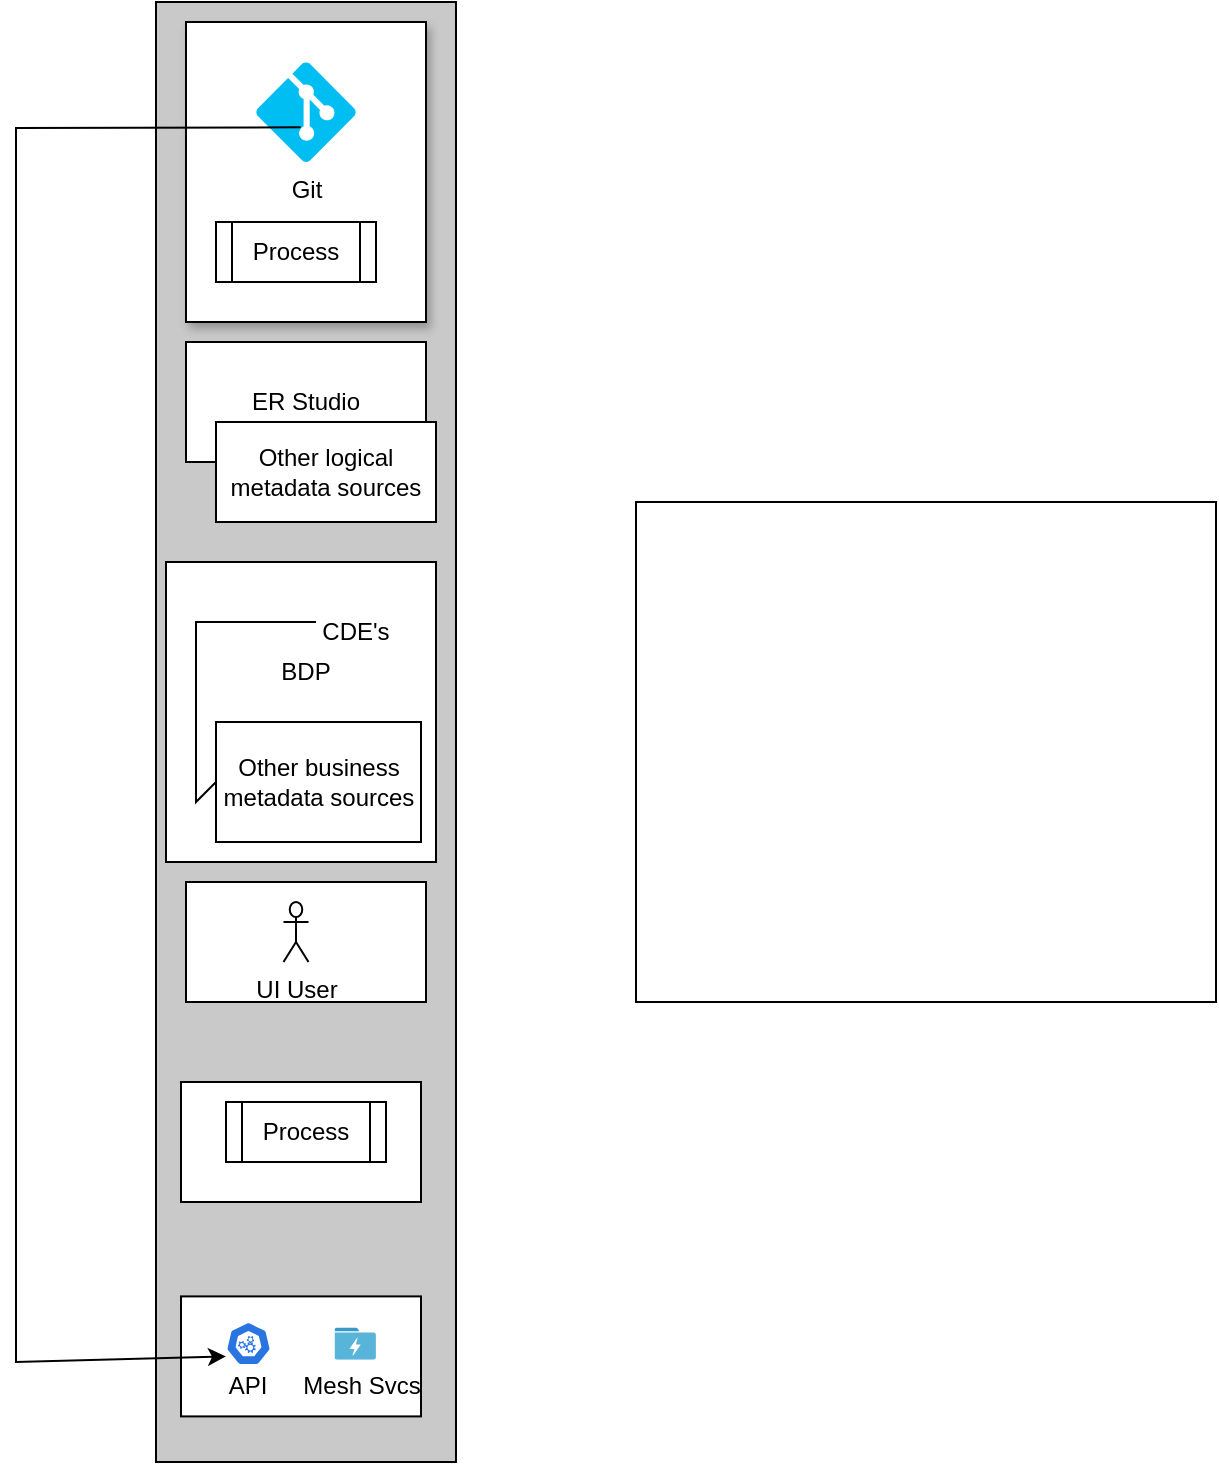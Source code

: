 <mxfile version="23.1.4" type="github">
  <diagram name="Page-1" id="dE6yGRrycPSdIeFdvO5s">
    <mxGraphModel dx="1820" dy="1249" grid="1" gridSize="10" guides="1" tooltips="1" connect="1" arrows="1" fold="1" page="1" pageScale="1" pageWidth="827" pageHeight="1169" math="0" shadow="0">
      <root>
        <mxCell id="0" />
        <mxCell id="1" parent="0" />
        <mxCell id="hkPZR-MXZNHqxhCfoVSz-6" value="" style="rounded=0;whiteSpace=wrap;html=1;" parent="1" vertex="1">
          <mxGeometry x="-735" y="270" width="115" height="100" as="geometry" />
        </mxCell>
        <mxCell id="hkPZR-MXZNHqxhCfoVSz-1" value="" style="rounded=0;whiteSpace=wrap;html=1;fillColor=#C9C9C9;" parent="1" vertex="1">
          <mxGeometry x="-750" y="250" width="150" height="730" as="geometry" />
        </mxCell>
        <mxCell id="hkPZR-MXZNHqxhCfoVSz-2" value="ER Studio" style="rounded=0;whiteSpace=wrap;html=1;" parent="1" vertex="1">
          <mxGeometry x="-735" y="420" width="120" height="60" as="geometry" />
        </mxCell>
        <mxCell id="hkPZR-MXZNHqxhCfoVSz-3" value="Other logical metadata sources" style="rounded=0;whiteSpace=wrap;html=1;" parent="1" vertex="1">
          <mxGeometry x="-720" y="460" width="110" height="50" as="geometry" />
        </mxCell>
        <mxCell id="hkPZR-MXZNHqxhCfoVSz-8" value="" style="rounded=0;whiteSpace=wrap;html=1;strokeColor=default;shadow=1;" parent="1" vertex="1">
          <mxGeometry x="-735" y="260" width="120" height="150" as="geometry" />
        </mxCell>
        <mxCell id="hkPZR-MXZNHqxhCfoVSz-4" value="Git" style="verticalLabelPosition=bottom;html=1;verticalAlign=top;align=center;strokeColor=none;fillColor=#00BEF2;shape=mxgraph.azure.git_repository;" parent="1" vertex="1">
          <mxGeometry x="-700" y="280" width="50" height="50" as="geometry" />
        </mxCell>
        <mxCell id="hkPZR-MXZNHqxhCfoVSz-7" value="Process" style="shape=process;whiteSpace=wrap;html=1;backgroundOutline=1;" parent="1" vertex="1">
          <mxGeometry x="-720" y="360" width="80" height="30" as="geometry" />
        </mxCell>
        <mxCell id="hkPZR-MXZNHqxhCfoVSz-10" value="" style="rounded=0;whiteSpace=wrap;html=1;" parent="1" vertex="1">
          <mxGeometry x="-745" y="530" width="135" height="150" as="geometry" />
        </mxCell>
        <mxCell id="hkPZR-MXZNHqxhCfoVSz-9" value="Other business metadata sources" style="rounded=0;whiteSpace=wrap;html=1;" parent="1" vertex="1">
          <mxGeometry x="-720" y="610" width="102.5" height="60" as="geometry" />
        </mxCell>
        <mxCell id="hkPZR-MXZNHqxhCfoVSz-12" value="" style="rounded=0;whiteSpace=wrap;html=1;" parent="1" vertex="1">
          <mxGeometry x="-735" y="690" width="120" height="60" as="geometry" />
        </mxCell>
        <mxCell id="hkPZR-MXZNHqxhCfoVSz-13" value="UI User" style="shape=umlActor;verticalLabelPosition=bottom;verticalAlign=top;html=1;outlineConnect=0;" parent="1" vertex="1">
          <mxGeometry x="-686.25" y="700" width="12.5" height="30" as="geometry" />
        </mxCell>
        <mxCell id="hkPZR-MXZNHqxhCfoVSz-17" value="" style="rounded=0;whiteSpace=wrap;html=1;" parent="1" vertex="1">
          <mxGeometry x="-737.5" y="790" width="120" height="60" as="geometry" />
        </mxCell>
        <mxCell id="hkPZR-MXZNHqxhCfoVSz-14" value="Process" style="shape=process;whiteSpace=wrap;html=1;backgroundOutline=1;" parent="1" vertex="1">
          <mxGeometry x="-715" y="800" width="80" height="30" as="geometry" />
        </mxCell>
        <mxCell id="hkPZR-MXZNHqxhCfoVSz-22" value="" style="rounded=0;whiteSpace=wrap;html=1;" parent="1" vertex="1">
          <mxGeometry x="-737.5" y="897.2" width="120" height="60" as="geometry" />
        </mxCell>
        <mxCell id="hkPZR-MXZNHqxhCfoVSz-20" value="" style="aspect=fixed;sketch=0;html=1;dashed=0;whitespace=wrap;fillColor=#2875E2;strokeColor=#ffffff;points=[[0.005,0.63,0],[0.1,0.2,0],[0.9,0.2,0],[0.5,0,0],[0.995,0.63,0],[0.72,0.99,0],[0.5,1,0],[0.28,0.99,0]];shape=mxgraph.kubernetes.icon2;prIcon=api" parent="1" vertex="1">
          <mxGeometry x="-715" y="910" width="22.5" height="21.6" as="geometry" />
        </mxCell>
        <mxCell id="hkPZR-MXZNHqxhCfoVSz-23" value="API" style="text;html=1;align=center;verticalAlign=middle;whiteSpace=wrap;rounded=0;" parent="1" vertex="1">
          <mxGeometry x="-733.75" y="927.2" width="60" height="30" as="geometry" />
        </mxCell>
        <mxCell id="hkPZR-MXZNHqxhCfoVSz-24" value="" style="image;sketch=0;aspect=fixed;html=1;points=[];align=center;fontSize=12;image=img/lib/mscae/Data_Lake_Store.svg;" parent="1" vertex="1">
          <mxGeometry x="-660.77" y="912.7" width="20.77" height="16.2" as="geometry" />
        </mxCell>
        <mxCell id="hkPZR-MXZNHqxhCfoVSz-25" value="Mesh Svcs" style="text;html=1;align=center;verticalAlign=middle;whiteSpace=wrap;rounded=0;" parent="1" vertex="1">
          <mxGeometry x="-683.75" y="927.2" width="73.75" height="30" as="geometry" />
        </mxCell>
        <mxCell id="hkPZR-MXZNHqxhCfoVSz-26" value="BDP" style="text;html=1;align=center;verticalAlign=middle;whiteSpace=wrap;rounded=0;" parent="1" vertex="1">
          <mxGeometry x="-705" y="570" width="60" height="30" as="geometry" />
        </mxCell>
        <mxCell id="hkPZR-MXZNHqxhCfoVSz-27" value="" style="endArrow=none;html=1;rounded=0;" parent="1" edge="1">
          <mxGeometry width="50" height="50" relative="1" as="geometry">
            <mxPoint x="-720" y="640" as="sourcePoint" />
            <mxPoint x="-670" y="560" as="targetPoint" />
            <Array as="points">
              <mxPoint x="-730" y="650" />
              <mxPoint x="-730" y="560" />
            </Array>
          </mxGeometry>
        </mxCell>
        <mxCell id="hkPZR-MXZNHqxhCfoVSz-28" value="CDE&#39;s" style="text;html=1;align=center;verticalAlign=middle;whiteSpace=wrap;rounded=0;" parent="1" vertex="1">
          <mxGeometry x="-680.38" y="550" width="60" height="30" as="geometry" />
        </mxCell>
        <mxCell id="hkPZR-MXZNHqxhCfoVSz-33" value="" style="endArrow=classic;html=1;rounded=0;exitX=0.447;exitY=0.653;exitDx=0;exitDy=0;exitPerimeter=0;" parent="1" source="hkPZR-MXZNHqxhCfoVSz-4" edge="1">
          <mxGeometry width="50" height="50" relative="1" as="geometry">
            <mxPoint x="-800" y="310" as="sourcePoint" />
            <mxPoint x="-715" y="927.2" as="targetPoint" />
            <Array as="points">
              <mxPoint x="-820" y="313" />
              <mxPoint x="-820" y="930" />
            </Array>
          </mxGeometry>
        </mxCell>
        <mxCell id="uKNiGlANXCOoaX_LWEY7-2" value="" style="rounded=0;whiteSpace=wrap;html=1;" vertex="1" parent="1">
          <mxGeometry x="-510" y="500" width="290" height="250" as="geometry" />
        </mxCell>
        <mxCell id="uKNiGlANXCOoaX_LWEY7-1" value="" style="shape=image;verticalLabelPosition=bottom;labelBackgroundColor=default;verticalAlign=top;aspect=fixed;imageAspect=0;image=https://upload.wikimedia.org/wikipedia/en/e/ef/Alation%2C_Inc._logo.png;" vertex="1" parent="1">
          <mxGeometry x="-510" y="524.63" width="222" height="75.37" as="geometry" />
        </mxCell>
      </root>
    </mxGraphModel>
  </diagram>
</mxfile>
